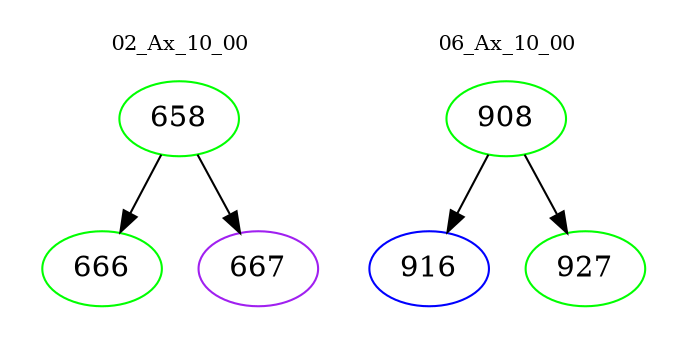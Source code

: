 digraph{
subgraph cluster_0 {
color = white
label = "02_Ax_10_00";
fontsize=10;
T0_658 [label="658", color="green"]
T0_658 -> T0_666 [color="black"]
T0_666 [label="666", color="green"]
T0_658 -> T0_667 [color="black"]
T0_667 [label="667", color="purple"]
}
subgraph cluster_1 {
color = white
label = "06_Ax_10_00";
fontsize=10;
T1_908 [label="908", color="green"]
T1_908 -> T1_916 [color="black"]
T1_916 [label="916", color="blue"]
T1_908 -> T1_927 [color="black"]
T1_927 [label="927", color="green"]
}
}
